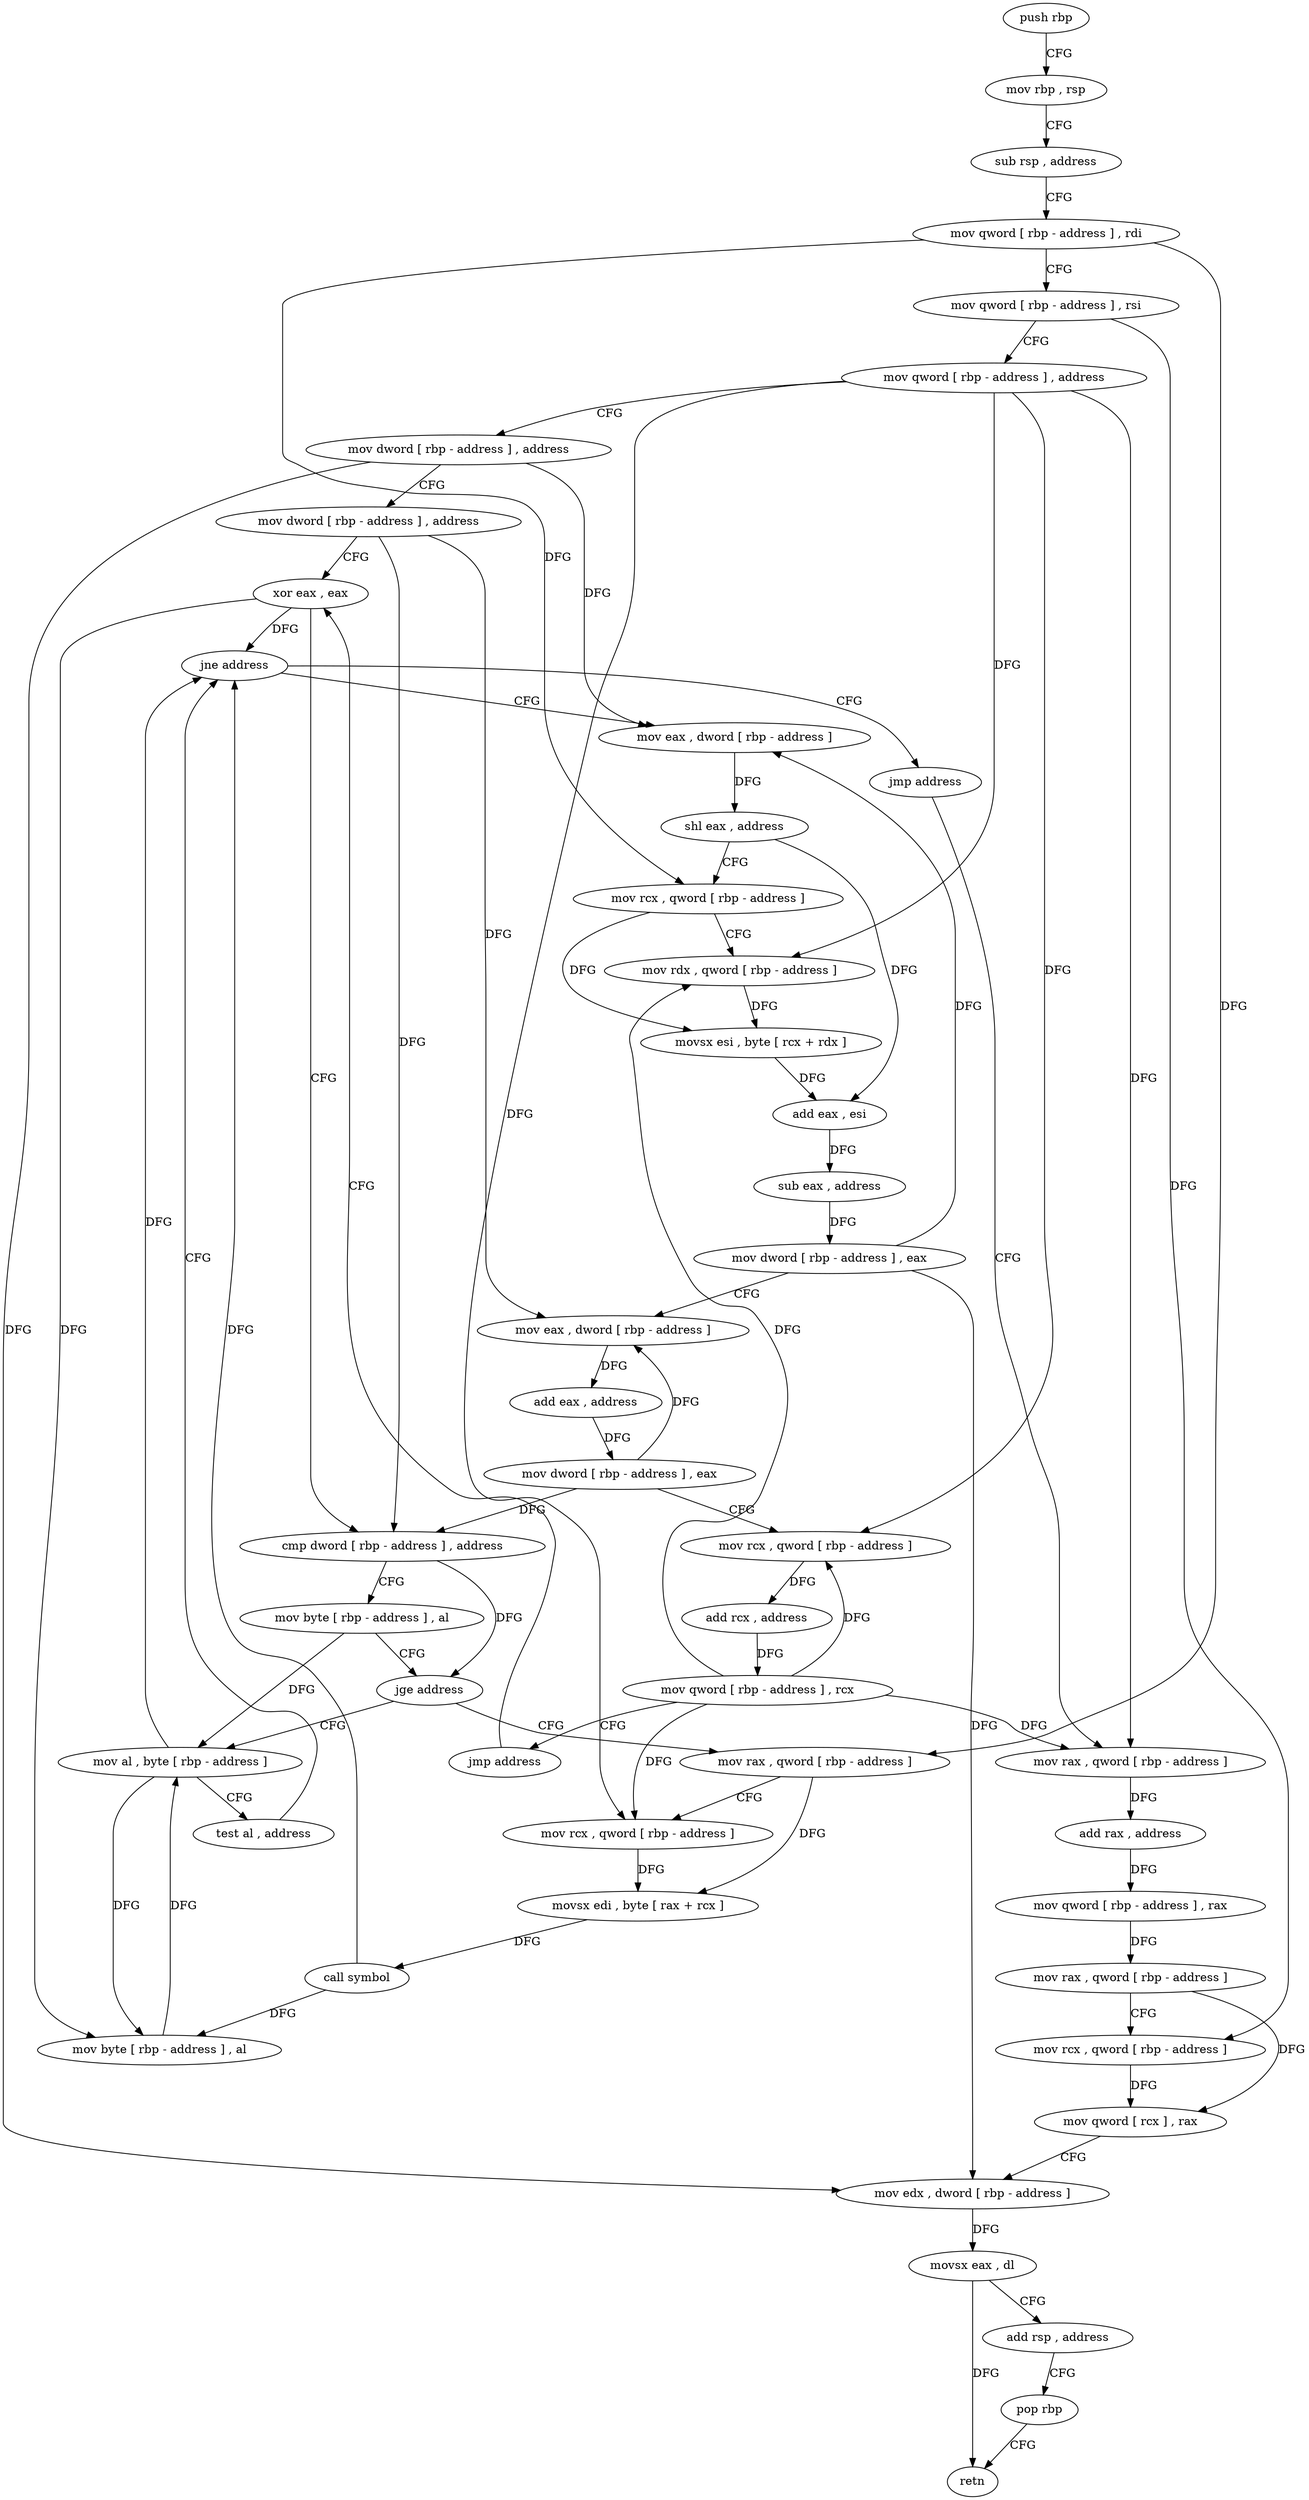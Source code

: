 digraph "func" {
"4254144" [label = "push rbp" ]
"4254145" [label = "mov rbp , rsp" ]
"4254148" [label = "sub rsp , address" ]
"4254152" [label = "mov qword [ rbp - address ] , rdi" ]
"4254156" [label = "mov qword [ rbp - address ] , rsi" ]
"4254160" [label = "mov qword [ rbp - address ] , address" ]
"4254168" [label = "mov dword [ rbp - address ] , address" ]
"4254175" [label = "mov dword [ rbp - address ] , address" ]
"4254182" [label = "xor eax , eax" ]
"4254217" [label = "mov al , byte [ rbp - address ]" ]
"4254220" [label = "test al , address" ]
"4254222" [label = "jne address" ]
"4254233" [label = "mov eax , dword [ rbp - address ]" ]
"4254228" [label = "jmp address" ]
"4254197" [label = "mov rax , qword [ rbp - address ]" ]
"4254201" [label = "mov rcx , qword [ rbp - address ]" ]
"4254205" [label = "movsx edi , byte [ rax + rcx ]" ]
"4254209" [label = "call symbol" ]
"4254214" [label = "mov byte [ rbp - address ] , al" ]
"4254236" [label = "shl eax , address" ]
"4254239" [label = "mov rcx , qword [ rbp - address ]" ]
"4254243" [label = "mov rdx , qword [ rbp - address ]" ]
"4254247" [label = "movsx esi , byte [ rcx + rdx ]" ]
"4254251" [label = "add eax , esi" ]
"4254253" [label = "sub eax , address" ]
"4254256" [label = "mov dword [ rbp - address ] , eax" ]
"4254259" [label = "mov eax , dword [ rbp - address ]" ]
"4254262" [label = "add eax , address" ]
"4254265" [label = "mov dword [ rbp - address ] , eax" ]
"4254268" [label = "mov rcx , qword [ rbp - address ]" ]
"4254272" [label = "add rcx , address" ]
"4254279" [label = "mov qword [ rbp - address ] , rcx" ]
"4254283" [label = "jmp address" ]
"4254288" [label = "mov rax , qword [ rbp - address ]" ]
"4254184" [label = "cmp dword [ rbp - address ] , address" ]
"4254188" [label = "mov byte [ rbp - address ] , al" ]
"4254191" [label = "jge address" ]
"4254292" [label = "add rax , address" ]
"4254298" [label = "mov qword [ rbp - address ] , rax" ]
"4254302" [label = "mov rax , qword [ rbp - address ]" ]
"4254306" [label = "mov rcx , qword [ rbp - address ]" ]
"4254310" [label = "mov qword [ rcx ] , rax" ]
"4254313" [label = "mov edx , dword [ rbp - address ]" ]
"4254316" [label = "movsx eax , dl" ]
"4254319" [label = "add rsp , address" ]
"4254323" [label = "pop rbp" ]
"4254324" [label = "retn" ]
"4254144" -> "4254145" [ label = "CFG" ]
"4254145" -> "4254148" [ label = "CFG" ]
"4254148" -> "4254152" [ label = "CFG" ]
"4254152" -> "4254156" [ label = "CFG" ]
"4254152" -> "4254197" [ label = "DFG" ]
"4254152" -> "4254239" [ label = "DFG" ]
"4254156" -> "4254160" [ label = "CFG" ]
"4254156" -> "4254306" [ label = "DFG" ]
"4254160" -> "4254168" [ label = "CFG" ]
"4254160" -> "4254201" [ label = "DFG" ]
"4254160" -> "4254243" [ label = "DFG" ]
"4254160" -> "4254268" [ label = "DFG" ]
"4254160" -> "4254288" [ label = "DFG" ]
"4254168" -> "4254175" [ label = "CFG" ]
"4254168" -> "4254233" [ label = "DFG" ]
"4254168" -> "4254313" [ label = "DFG" ]
"4254175" -> "4254182" [ label = "CFG" ]
"4254175" -> "4254184" [ label = "DFG" ]
"4254175" -> "4254259" [ label = "DFG" ]
"4254182" -> "4254184" [ label = "CFG" ]
"4254182" -> "4254222" [ label = "DFG" ]
"4254182" -> "4254214" [ label = "DFG" ]
"4254217" -> "4254220" [ label = "CFG" ]
"4254217" -> "4254222" [ label = "DFG" ]
"4254217" -> "4254214" [ label = "DFG" ]
"4254220" -> "4254222" [ label = "CFG" ]
"4254222" -> "4254233" [ label = "CFG" ]
"4254222" -> "4254228" [ label = "CFG" ]
"4254233" -> "4254236" [ label = "DFG" ]
"4254228" -> "4254288" [ label = "CFG" ]
"4254197" -> "4254201" [ label = "CFG" ]
"4254197" -> "4254205" [ label = "DFG" ]
"4254201" -> "4254205" [ label = "DFG" ]
"4254205" -> "4254209" [ label = "DFG" ]
"4254209" -> "4254214" [ label = "DFG" ]
"4254209" -> "4254222" [ label = "DFG" ]
"4254214" -> "4254217" [ label = "DFG" ]
"4254236" -> "4254239" [ label = "CFG" ]
"4254236" -> "4254251" [ label = "DFG" ]
"4254239" -> "4254243" [ label = "CFG" ]
"4254239" -> "4254247" [ label = "DFG" ]
"4254243" -> "4254247" [ label = "DFG" ]
"4254247" -> "4254251" [ label = "DFG" ]
"4254251" -> "4254253" [ label = "DFG" ]
"4254253" -> "4254256" [ label = "DFG" ]
"4254256" -> "4254259" [ label = "CFG" ]
"4254256" -> "4254233" [ label = "DFG" ]
"4254256" -> "4254313" [ label = "DFG" ]
"4254259" -> "4254262" [ label = "DFG" ]
"4254262" -> "4254265" [ label = "DFG" ]
"4254265" -> "4254268" [ label = "CFG" ]
"4254265" -> "4254184" [ label = "DFG" ]
"4254265" -> "4254259" [ label = "DFG" ]
"4254268" -> "4254272" [ label = "DFG" ]
"4254272" -> "4254279" [ label = "DFG" ]
"4254279" -> "4254283" [ label = "CFG" ]
"4254279" -> "4254201" [ label = "DFG" ]
"4254279" -> "4254243" [ label = "DFG" ]
"4254279" -> "4254268" [ label = "DFG" ]
"4254279" -> "4254288" [ label = "DFG" ]
"4254283" -> "4254182" [ label = "CFG" ]
"4254288" -> "4254292" [ label = "DFG" ]
"4254184" -> "4254188" [ label = "CFG" ]
"4254184" -> "4254191" [ label = "DFG" ]
"4254188" -> "4254191" [ label = "CFG" ]
"4254188" -> "4254217" [ label = "DFG" ]
"4254191" -> "4254217" [ label = "CFG" ]
"4254191" -> "4254197" [ label = "CFG" ]
"4254292" -> "4254298" [ label = "DFG" ]
"4254298" -> "4254302" [ label = "DFG" ]
"4254302" -> "4254306" [ label = "CFG" ]
"4254302" -> "4254310" [ label = "DFG" ]
"4254306" -> "4254310" [ label = "DFG" ]
"4254310" -> "4254313" [ label = "CFG" ]
"4254313" -> "4254316" [ label = "DFG" ]
"4254316" -> "4254319" [ label = "CFG" ]
"4254316" -> "4254324" [ label = "DFG" ]
"4254319" -> "4254323" [ label = "CFG" ]
"4254323" -> "4254324" [ label = "CFG" ]
}
